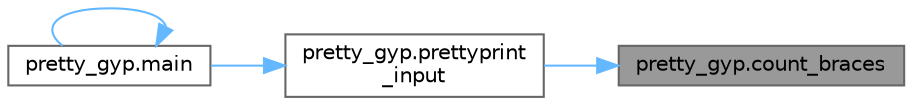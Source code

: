 digraph "pretty_gyp.count_braces"
{
 // LATEX_PDF_SIZE
  bgcolor="transparent";
  edge [fontname=Helvetica,fontsize=10,labelfontname=Helvetica,labelfontsize=10];
  node [fontname=Helvetica,fontsize=10,shape=box,height=0.2,width=0.4];
  rankdir="RL";
  Node1 [id="Node000001",label="pretty_gyp.count_braces",height=0.2,width=0.4,color="gray40", fillcolor="grey60", style="filled", fontcolor="black",tooltip=" "];
  Node1 -> Node2 [id="edge4_Node000001_Node000002",dir="back",color="steelblue1",style="solid",tooltip=" "];
  Node2 [id="Node000002",label="pretty_gyp.prettyprint\l_input",height=0.2,width=0.4,color="grey40", fillcolor="white", style="filled",URL="$namespacepretty__gyp.html#adde22ea53d6f9f1250e5869e7504c28a",tooltip=" "];
  Node2 -> Node3 [id="edge5_Node000002_Node000003",dir="back",color="steelblue1",style="solid",tooltip=" "];
  Node3 [id="Node000003",label="pretty_gyp.main",height=0.2,width=0.4,color="grey40", fillcolor="white", style="filled",URL="$namespacepretty__gyp.html#ac4ba580bbe6437333f6ddf74fefa85e9",tooltip=" "];
  Node3 -> Node3 [id="edge6_Node000003_Node000003",dir="back",color="steelblue1",style="solid",tooltip=" "];
}
